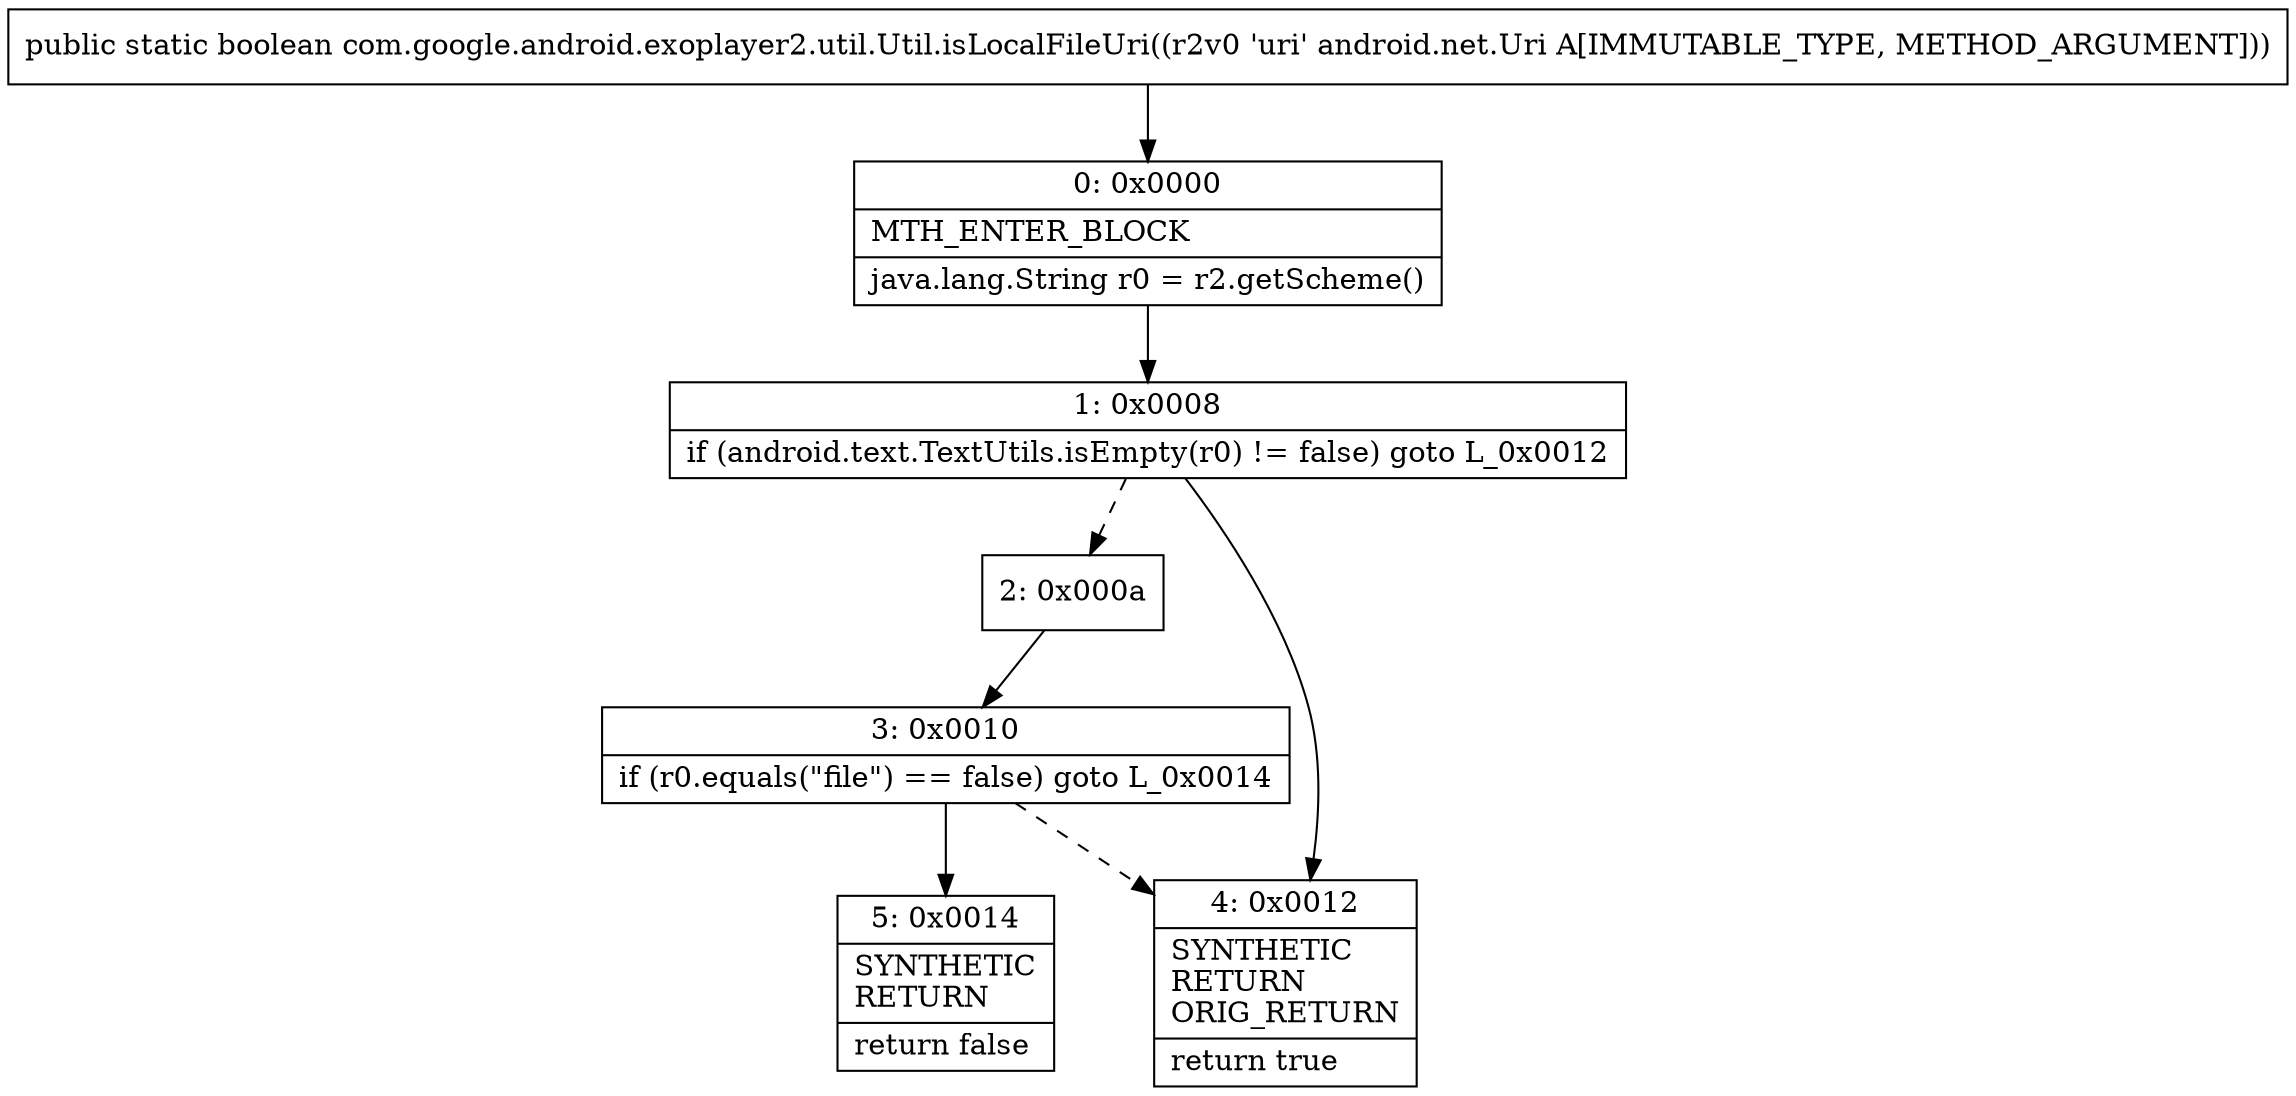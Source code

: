 digraph "CFG forcom.google.android.exoplayer2.util.Util.isLocalFileUri(Landroid\/net\/Uri;)Z" {
Node_0 [shape=record,label="{0\:\ 0x0000|MTH_ENTER_BLOCK\l|java.lang.String r0 = r2.getScheme()\l}"];
Node_1 [shape=record,label="{1\:\ 0x0008|if (android.text.TextUtils.isEmpty(r0) != false) goto L_0x0012\l}"];
Node_2 [shape=record,label="{2\:\ 0x000a}"];
Node_3 [shape=record,label="{3\:\ 0x0010|if (r0.equals(\"file\") == false) goto L_0x0014\l}"];
Node_4 [shape=record,label="{4\:\ 0x0012|SYNTHETIC\lRETURN\lORIG_RETURN\l|return true\l}"];
Node_5 [shape=record,label="{5\:\ 0x0014|SYNTHETIC\lRETURN\l|return false\l}"];
MethodNode[shape=record,label="{public static boolean com.google.android.exoplayer2.util.Util.isLocalFileUri((r2v0 'uri' android.net.Uri A[IMMUTABLE_TYPE, METHOD_ARGUMENT])) }"];
MethodNode -> Node_0;
Node_0 -> Node_1;
Node_1 -> Node_2[style=dashed];
Node_1 -> Node_4;
Node_2 -> Node_3;
Node_3 -> Node_4[style=dashed];
Node_3 -> Node_5;
}

